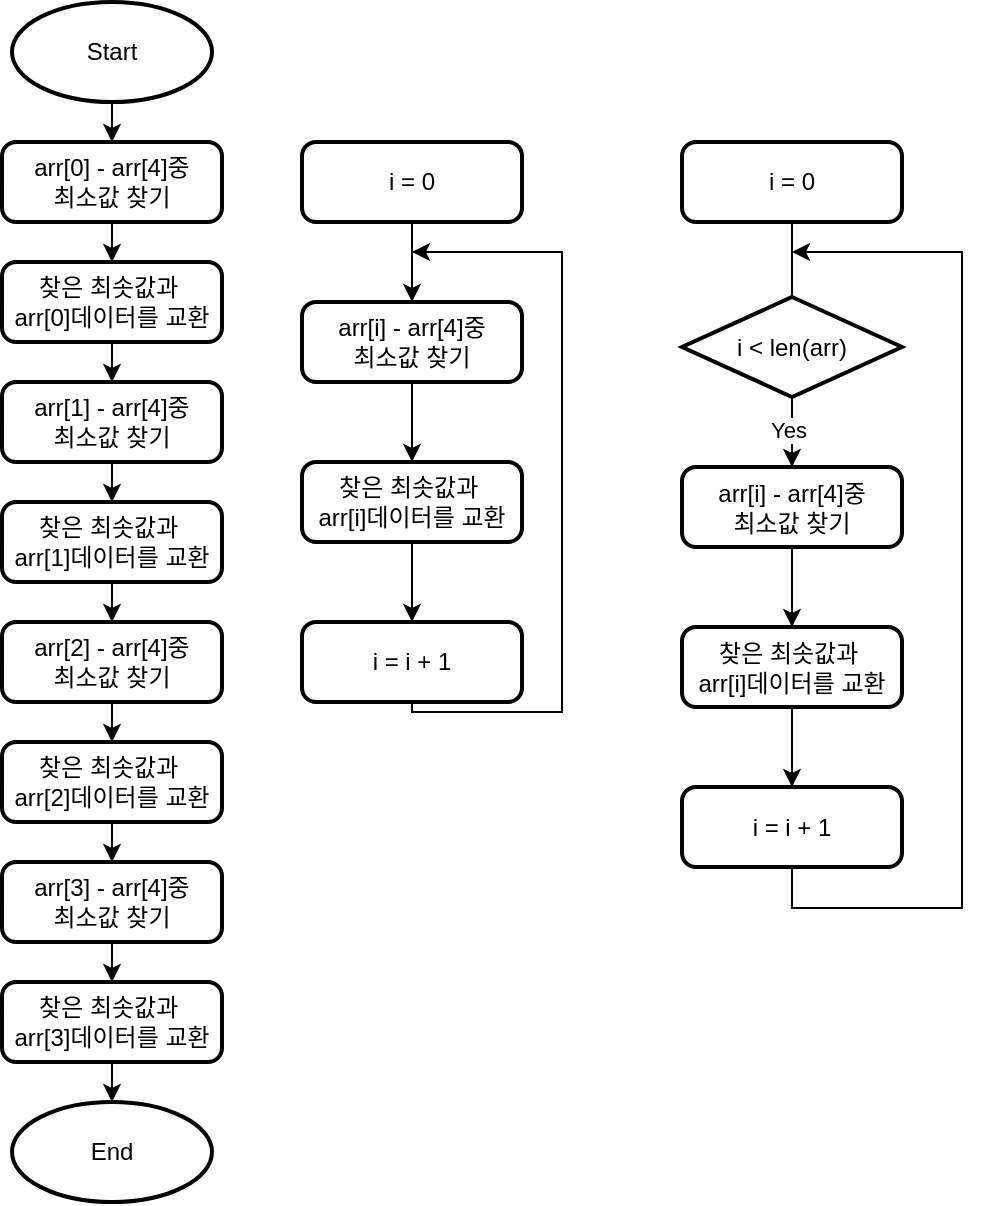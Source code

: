 <mxfile version="16.5.1" type="device"><diagram id="C9chpJQnm8WG78GyW2Ur" name="페이지-1"><mxGraphModel dx="600" dy="764" grid="1" gridSize="10" guides="1" tooltips="1" connect="1" arrows="1" fold="1" page="1" pageScale="1" pageWidth="827" pageHeight="1169" math="0" shadow="0"><root><mxCell id="0"/><mxCell id="1" parent="0"/><mxCell id="PhIJPM4Cw-uN9SnDz1uS-21" style="edgeStyle=orthogonalEdgeStyle;rounded=0;orthogonalLoop=1;jettySize=auto;html=1;entryX=0.5;entryY=0;entryDx=0;entryDy=0;" edge="1" parent="1" source="PhIJPM4Cw-uN9SnDz1uS-1" target="PhIJPM4Cw-uN9SnDz1uS-2"><mxGeometry relative="1" as="geometry"/></mxCell><mxCell id="PhIJPM4Cw-uN9SnDz1uS-1" value="Start" style="strokeWidth=2;html=1;shape=mxgraph.flowchart.start_1;whiteSpace=wrap;" vertex="1" parent="1"><mxGeometry x="45" y="70" width="100" height="50" as="geometry"/></mxCell><mxCell id="PhIJPM4Cw-uN9SnDz1uS-5" value="" style="edgeStyle=orthogonalEdgeStyle;rounded=0;orthogonalLoop=1;jettySize=auto;html=1;" edge="1" parent="1" source="PhIJPM4Cw-uN9SnDz1uS-2" target="PhIJPM4Cw-uN9SnDz1uS-4"><mxGeometry relative="1" as="geometry"/></mxCell><mxCell id="PhIJPM4Cw-uN9SnDz1uS-2" value="arr[0] - arr[4]중&lt;br&gt;최소값 찾기" style="rounded=1;whiteSpace=wrap;html=1;absoluteArcSize=1;arcSize=14;strokeWidth=2;" vertex="1" parent="1"><mxGeometry x="40" y="140" width="110" height="40" as="geometry"/></mxCell><mxCell id="PhIJPM4Cw-uN9SnDz1uS-12" style="edgeStyle=orthogonalEdgeStyle;rounded=0;orthogonalLoop=1;jettySize=auto;html=1;entryX=0.5;entryY=0;entryDx=0;entryDy=0;" edge="1" parent="1" source="PhIJPM4Cw-uN9SnDz1uS-4" target="PhIJPM4Cw-uN9SnDz1uS-7"><mxGeometry relative="1" as="geometry"/></mxCell><mxCell id="PhIJPM4Cw-uN9SnDz1uS-4" value="찾은 최솟값과&amp;nbsp;&lt;br&gt;arr[0]데이터를 교환" style="rounded=1;whiteSpace=wrap;html=1;absoluteArcSize=1;arcSize=14;strokeWidth=2;" vertex="1" parent="1"><mxGeometry x="40" y="200" width="110" height="40" as="geometry"/></mxCell><mxCell id="PhIJPM4Cw-uN9SnDz1uS-6" value="" style="edgeStyle=orthogonalEdgeStyle;rounded=0;orthogonalLoop=1;jettySize=auto;html=1;" edge="1" parent="1" source="PhIJPM4Cw-uN9SnDz1uS-7" target="PhIJPM4Cw-uN9SnDz1uS-8"><mxGeometry relative="1" as="geometry"/></mxCell><mxCell id="PhIJPM4Cw-uN9SnDz1uS-7" value="arr[1] - arr[4]중&lt;br&gt;최소값 찾기" style="rounded=1;whiteSpace=wrap;html=1;absoluteArcSize=1;arcSize=14;strokeWidth=2;" vertex="1" parent="1"><mxGeometry x="40" y="260" width="110" height="40" as="geometry"/></mxCell><mxCell id="PhIJPM4Cw-uN9SnDz1uS-20" style="edgeStyle=orthogonalEdgeStyle;rounded=0;orthogonalLoop=1;jettySize=auto;html=1;entryX=0.5;entryY=0;entryDx=0;entryDy=0;" edge="1" parent="1" source="PhIJPM4Cw-uN9SnDz1uS-8" target="PhIJPM4Cw-uN9SnDz1uS-14"><mxGeometry relative="1" as="geometry"/></mxCell><mxCell id="PhIJPM4Cw-uN9SnDz1uS-8" value="찾은 최솟값과&amp;nbsp;&lt;br&gt;arr[1]데이터를 교환" style="rounded=1;whiteSpace=wrap;html=1;absoluteArcSize=1;arcSize=14;strokeWidth=2;" vertex="1" parent="1"><mxGeometry x="40" y="320" width="110" height="40" as="geometry"/></mxCell><mxCell id="PhIJPM4Cw-uN9SnDz1uS-13" value="" style="edgeStyle=orthogonalEdgeStyle;rounded=0;orthogonalLoop=1;jettySize=auto;html=1;" edge="1" parent="1" source="PhIJPM4Cw-uN9SnDz1uS-14" target="PhIJPM4Cw-uN9SnDz1uS-16"><mxGeometry relative="1" as="geometry"/></mxCell><mxCell id="PhIJPM4Cw-uN9SnDz1uS-14" value="arr[2] - arr[4]중&lt;br&gt;최소값 찾기" style="rounded=1;whiteSpace=wrap;html=1;absoluteArcSize=1;arcSize=14;strokeWidth=2;" vertex="1" parent="1"><mxGeometry x="40" y="380" width="110" height="40" as="geometry"/></mxCell><mxCell id="PhIJPM4Cw-uN9SnDz1uS-15" style="edgeStyle=orthogonalEdgeStyle;rounded=0;orthogonalLoop=1;jettySize=auto;html=1;entryX=0.5;entryY=0;entryDx=0;entryDy=0;" edge="1" parent="1" source="PhIJPM4Cw-uN9SnDz1uS-16" target="PhIJPM4Cw-uN9SnDz1uS-18"><mxGeometry relative="1" as="geometry"/></mxCell><mxCell id="PhIJPM4Cw-uN9SnDz1uS-16" value="찾은 최솟값과&amp;nbsp;&lt;br&gt;arr[2]데이터를 교환" style="rounded=1;whiteSpace=wrap;html=1;absoluteArcSize=1;arcSize=14;strokeWidth=2;" vertex="1" parent="1"><mxGeometry x="40" y="440" width="110" height="40" as="geometry"/></mxCell><mxCell id="PhIJPM4Cw-uN9SnDz1uS-17" value="" style="edgeStyle=orthogonalEdgeStyle;rounded=0;orthogonalLoop=1;jettySize=auto;html=1;" edge="1" parent="1" source="PhIJPM4Cw-uN9SnDz1uS-18" target="PhIJPM4Cw-uN9SnDz1uS-19"><mxGeometry relative="1" as="geometry"/></mxCell><mxCell id="PhIJPM4Cw-uN9SnDz1uS-18" value="arr[3] - arr[4]중&lt;br&gt;최소값 찾기" style="rounded=1;whiteSpace=wrap;html=1;absoluteArcSize=1;arcSize=14;strokeWidth=2;" vertex="1" parent="1"><mxGeometry x="40" y="500" width="110" height="40" as="geometry"/></mxCell><mxCell id="PhIJPM4Cw-uN9SnDz1uS-23" value="" style="edgeStyle=orthogonalEdgeStyle;rounded=0;orthogonalLoop=1;jettySize=auto;html=1;" edge="1" parent="1" source="PhIJPM4Cw-uN9SnDz1uS-19" target="PhIJPM4Cw-uN9SnDz1uS-22"><mxGeometry relative="1" as="geometry"/></mxCell><mxCell id="PhIJPM4Cw-uN9SnDz1uS-19" value="찾은 최솟값과&amp;nbsp;&lt;br&gt;arr[3]데이터를 교환" style="rounded=1;whiteSpace=wrap;html=1;absoluteArcSize=1;arcSize=14;strokeWidth=2;" vertex="1" parent="1"><mxGeometry x="40" y="560" width="110" height="40" as="geometry"/></mxCell><mxCell id="PhIJPM4Cw-uN9SnDz1uS-22" value="End" style="strokeWidth=2;html=1;shape=mxgraph.flowchart.start_1;whiteSpace=wrap;" vertex="1" parent="1"><mxGeometry x="45" y="620" width="100" height="50" as="geometry"/></mxCell><mxCell id="PhIJPM4Cw-uN9SnDz1uS-24" value="" style="edgeStyle=orthogonalEdgeStyle;rounded=0;orthogonalLoop=1;jettySize=auto;html=1;" edge="1" parent="1" source="PhIJPM4Cw-uN9SnDz1uS-25" target="PhIJPM4Cw-uN9SnDz1uS-26"><mxGeometry relative="1" as="geometry"/></mxCell><mxCell id="PhIJPM4Cw-uN9SnDz1uS-25" value="arr[i] - arr[4]중&lt;br&gt;최소값 찾기" style="rounded=1;whiteSpace=wrap;html=1;absoluteArcSize=1;arcSize=14;strokeWidth=2;" vertex="1" parent="1"><mxGeometry x="190" y="220" width="110" height="40" as="geometry"/></mxCell><mxCell id="PhIJPM4Cw-uN9SnDz1uS-31" value="" style="edgeStyle=orthogonalEdgeStyle;rounded=0;orthogonalLoop=1;jettySize=auto;html=1;" edge="1" parent="1" source="PhIJPM4Cw-uN9SnDz1uS-26" target="PhIJPM4Cw-uN9SnDz1uS-30"><mxGeometry relative="1" as="geometry"/></mxCell><mxCell id="PhIJPM4Cw-uN9SnDz1uS-26" value="찾은 최솟값과&amp;nbsp;&lt;br&gt;arr[i]데이터를 교환" style="rounded=1;whiteSpace=wrap;html=1;absoluteArcSize=1;arcSize=14;strokeWidth=2;" vertex="1" parent="1"><mxGeometry x="190" y="300" width="110" height="40" as="geometry"/></mxCell><mxCell id="PhIJPM4Cw-uN9SnDz1uS-29" style="edgeStyle=orthogonalEdgeStyle;rounded=0;orthogonalLoop=1;jettySize=auto;html=1;entryX=0.5;entryY=0;entryDx=0;entryDy=0;" edge="1" parent="1" source="PhIJPM4Cw-uN9SnDz1uS-27" target="PhIJPM4Cw-uN9SnDz1uS-25"><mxGeometry relative="1" as="geometry"/></mxCell><mxCell id="PhIJPM4Cw-uN9SnDz1uS-27" value="i = 0" style="rounded=1;whiteSpace=wrap;html=1;absoluteArcSize=1;arcSize=14;strokeWidth=2;" vertex="1" parent="1"><mxGeometry x="190" y="140" width="110" height="40" as="geometry"/></mxCell><mxCell id="PhIJPM4Cw-uN9SnDz1uS-34" style="edgeStyle=orthogonalEdgeStyle;rounded=0;orthogonalLoop=1;jettySize=auto;html=1;" edge="1" parent="1" source="PhIJPM4Cw-uN9SnDz1uS-30"><mxGeometry relative="1" as="geometry"><mxPoint x="245" y="195" as="targetPoint"/><Array as="points"><mxPoint x="245" y="425"/><mxPoint x="320" y="425"/><mxPoint x="320" y="195"/></Array></mxGeometry></mxCell><mxCell id="PhIJPM4Cw-uN9SnDz1uS-30" value="i = i + 1" style="rounded=1;whiteSpace=wrap;html=1;absoluteArcSize=1;arcSize=14;strokeWidth=2;" vertex="1" parent="1"><mxGeometry x="190" y="380" width="110" height="40" as="geometry"/></mxCell><mxCell id="PhIJPM4Cw-uN9SnDz1uS-35" value="" style="edgeStyle=orthogonalEdgeStyle;rounded=0;orthogonalLoop=1;jettySize=auto;html=1;" edge="1" parent="1" source="PhIJPM4Cw-uN9SnDz1uS-36" target="PhIJPM4Cw-uN9SnDz1uS-38"><mxGeometry relative="1" as="geometry"/></mxCell><mxCell id="PhIJPM4Cw-uN9SnDz1uS-36" value="arr[i] - arr[4]중&lt;br&gt;최소값 찾기" style="rounded=1;whiteSpace=wrap;html=1;absoluteArcSize=1;arcSize=14;strokeWidth=2;" vertex="1" parent="1"><mxGeometry x="380" y="302.5" width="110" height="40" as="geometry"/></mxCell><mxCell id="PhIJPM4Cw-uN9SnDz1uS-37" value="" style="edgeStyle=orthogonalEdgeStyle;rounded=0;orthogonalLoop=1;jettySize=auto;html=1;" edge="1" parent="1" source="PhIJPM4Cw-uN9SnDz1uS-38" target="PhIJPM4Cw-uN9SnDz1uS-42"><mxGeometry relative="1" as="geometry"/></mxCell><mxCell id="PhIJPM4Cw-uN9SnDz1uS-38" value="찾은 최솟값과&amp;nbsp;&lt;br&gt;arr[i]데이터를 교환" style="rounded=1;whiteSpace=wrap;html=1;absoluteArcSize=1;arcSize=14;strokeWidth=2;" vertex="1" parent="1"><mxGeometry x="380" y="382.5" width="110" height="40" as="geometry"/></mxCell><mxCell id="PhIJPM4Cw-uN9SnDz1uS-39" style="edgeStyle=orthogonalEdgeStyle;rounded=0;orthogonalLoop=1;jettySize=auto;html=1;entryX=0.5;entryY=0;entryDx=0;entryDy=0;startArrow=none;" edge="1" parent="1" source="PhIJPM4Cw-uN9SnDz1uS-43" target="PhIJPM4Cw-uN9SnDz1uS-36"><mxGeometry relative="1" as="geometry"/></mxCell><mxCell id="PhIJPM4Cw-uN9SnDz1uS-45" value="Yes" style="edgeLabel;html=1;align=center;verticalAlign=middle;resizable=0;points=[];" vertex="1" connectable="0" parent="PhIJPM4Cw-uN9SnDz1uS-39"><mxGeometry x="-0.28" y="-2" relative="1" as="geometry"><mxPoint as="offset"/></mxGeometry></mxCell><mxCell id="PhIJPM4Cw-uN9SnDz1uS-40" value="i = 0" style="rounded=1;whiteSpace=wrap;html=1;absoluteArcSize=1;arcSize=14;strokeWidth=2;" vertex="1" parent="1"><mxGeometry x="380" y="140" width="110" height="40" as="geometry"/></mxCell><mxCell id="PhIJPM4Cw-uN9SnDz1uS-41" style="edgeStyle=orthogonalEdgeStyle;rounded=0;orthogonalLoop=1;jettySize=auto;html=1;" edge="1" parent="1" source="PhIJPM4Cw-uN9SnDz1uS-42"><mxGeometry relative="1" as="geometry"><mxPoint x="435" y="195" as="targetPoint"/><Array as="points"><mxPoint x="435" y="523"/><mxPoint x="520" y="523"/><mxPoint x="520" y="195"/></Array></mxGeometry></mxCell><mxCell id="PhIJPM4Cw-uN9SnDz1uS-42" value="i = i + 1" style="rounded=1;whiteSpace=wrap;html=1;absoluteArcSize=1;arcSize=14;strokeWidth=2;" vertex="1" parent="1"><mxGeometry x="380" y="462.5" width="110" height="40" as="geometry"/></mxCell><mxCell id="PhIJPM4Cw-uN9SnDz1uS-43" value="i &amp;lt; len(arr)" style="strokeWidth=2;html=1;shape=mxgraph.flowchart.decision;whiteSpace=wrap;" vertex="1" parent="1"><mxGeometry x="380" y="217.5" width="110" height="50" as="geometry"/></mxCell><mxCell id="PhIJPM4Cw-uN9SnDz1uS-44" value="" style="edgeStyle=orthogonalEdgeStyle;rounded=0;orthogonalLoop=1;jettySize=auto;html=1;entryX=0.5;entryY=0;entryDx=0;entryDy=0;endArrow=none;" edge="1" parent="1" source="PhIJPM4Cw-uN9SnDz1uS-40" target="PhIJPM4Cw-uN9SnDz1uS-43"><mxGeometry relative="1" as="geometry"><mxPoint x="435" y="180" as="sourcePoint"/><mxPoint x="435" y="342.5" as="targetPoint"/></mxGeometry></mxCell></root></mxGraphModel></diagram></mxfile>